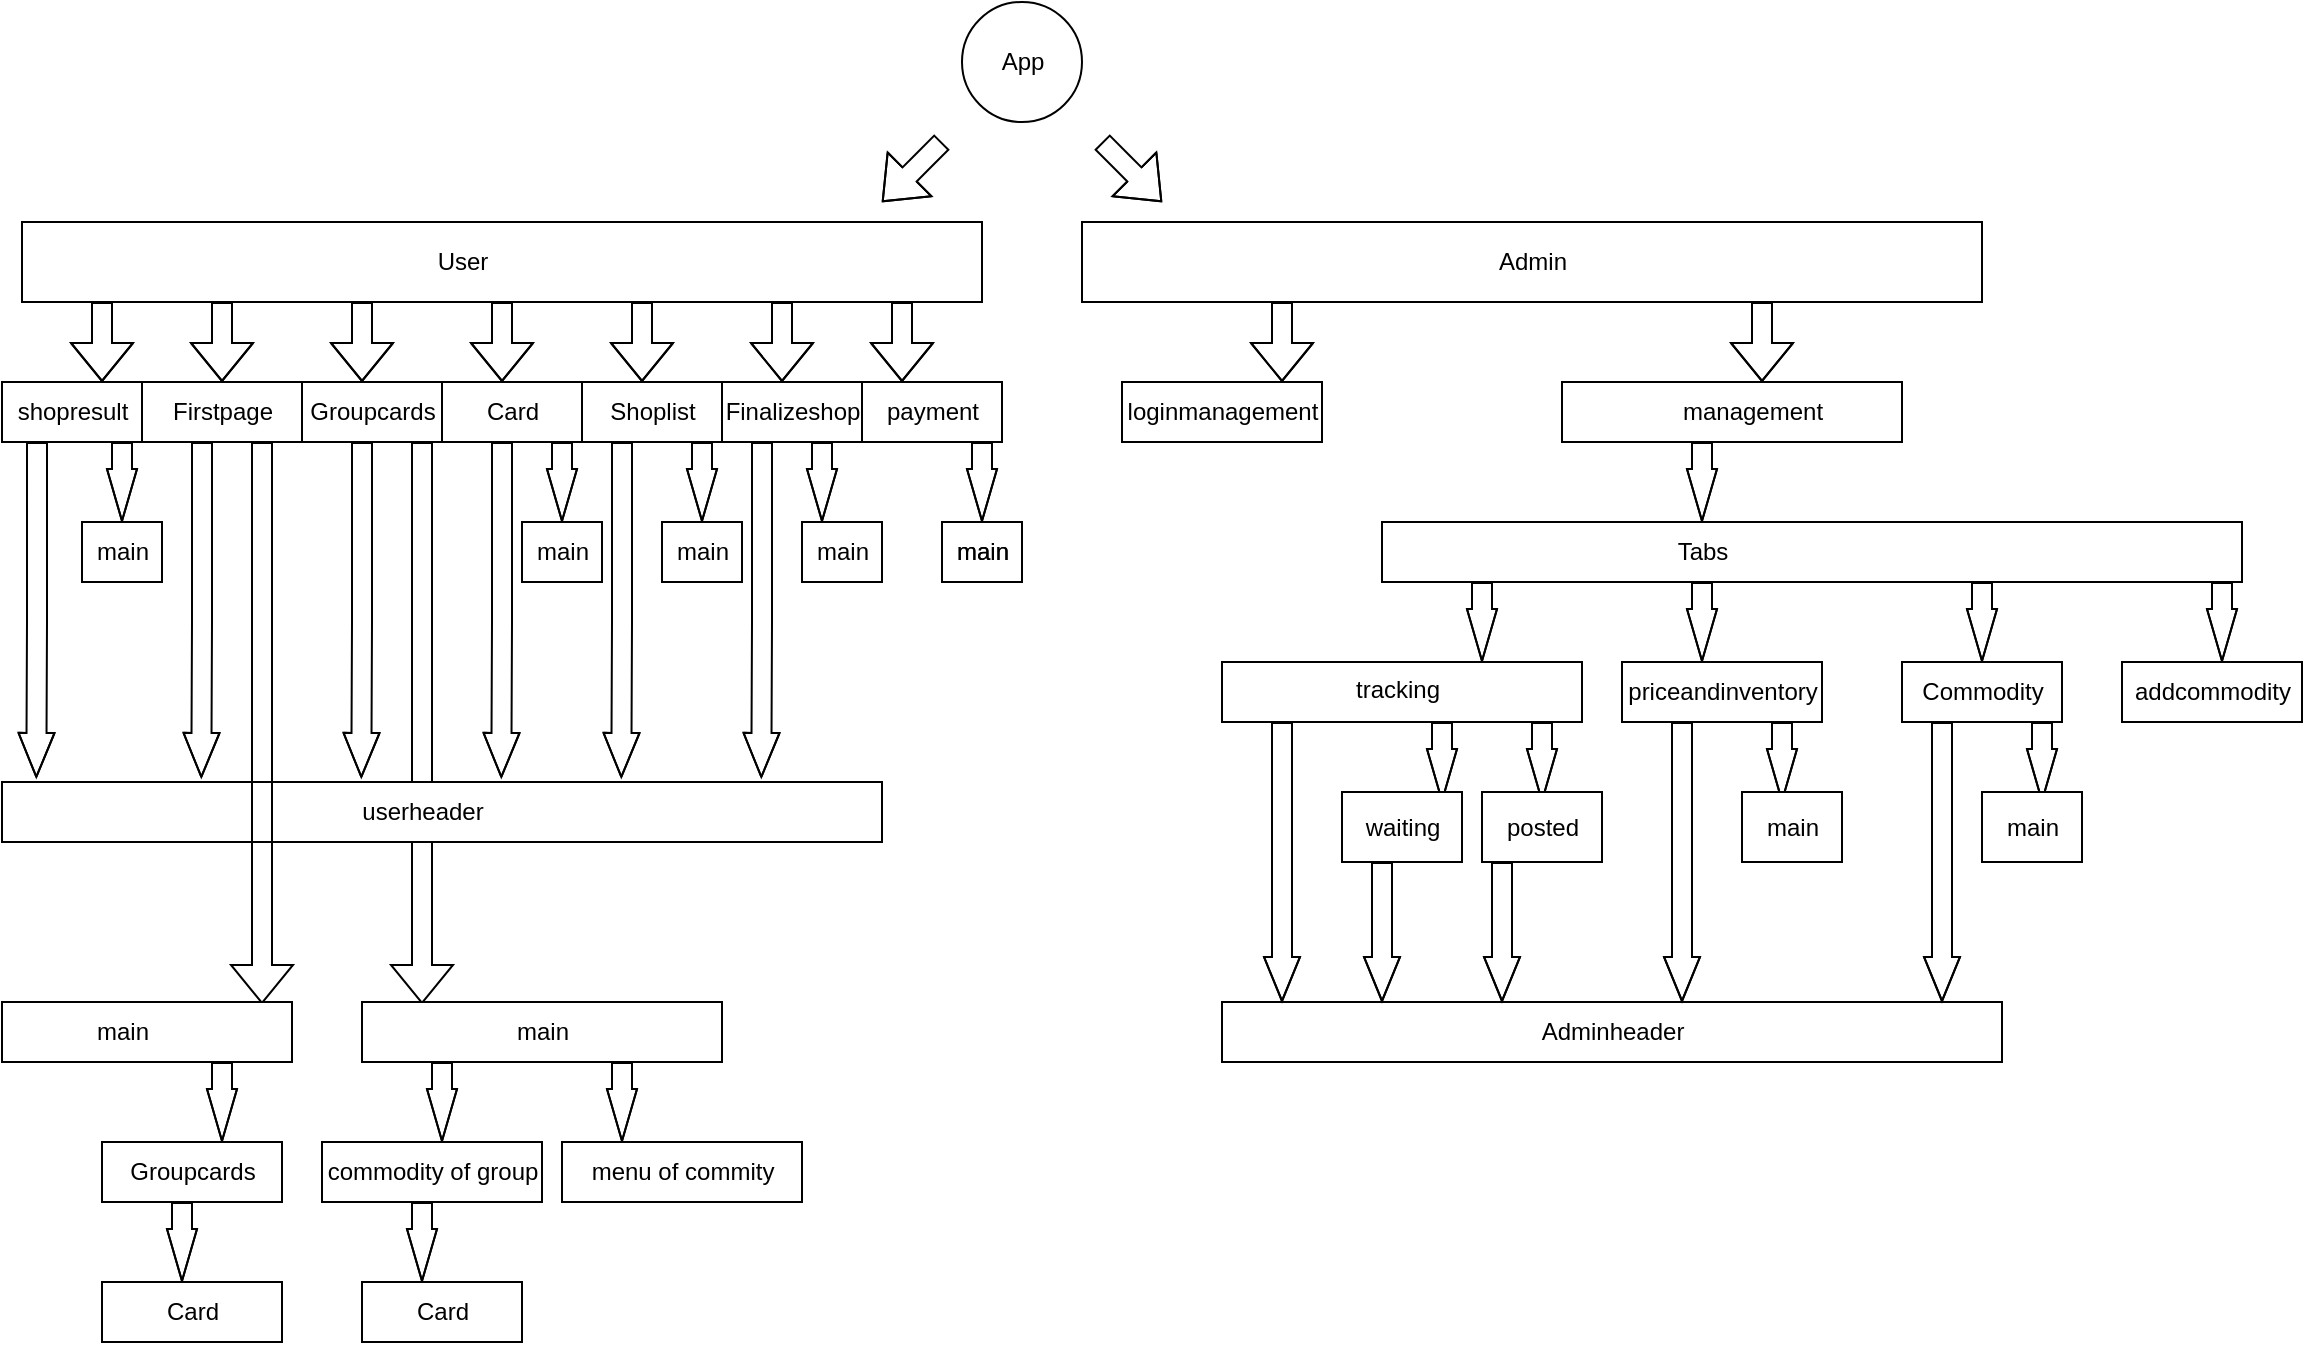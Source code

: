 <mxfile version="18.0.0" type="device"><diagram id="h1JfolS7T3sA-fjaBIGQ" name="Page-1"><mxGraphModel dx="1750" dy="450" grid="1" gridSize="10" guides="1" tooltips="1" connect="1" arrows="1" fold="1" page="1" pageScale="1" pageWidth="850" pageHeight="1100" math="0" shadow="0"><root><mxCell id="0"/><mxCell id="1" parent="0"/><mxCell id="zdx_SzjSr4sgB--MnrlR-8" value="" style="ellipse;whiteSpace=wrap;html=1;fontColor=default;strokeColor=#000000;" vertex="1" parent="1"><mxGeometry x="420" y="20" width="60" height="60" as="geometry"/></mxCell><mxCell id="zdx_SzjSr4sgB--MnrlR-6" value="App" style="text;html=1;resizable=0;autosize=1;align=center;verticalAlign=middle;points=[];fillColor=none;strokeColor=none;rounded=0;fontColor=default;" vertex="1" parent="1"><mxGeometry x="430" y="40" width="40" height="20" as="geometry"/></mxCell><mxCell id="zdx_SzjSr4sgB--MnrlR-11" value="" style="endArrow=classic;html=1;rounded=0;fontColor=default;shape=flexArrow;" edge="1" parent="1"><mxGeometry width="50" height="50" relative="1" as="geometry"><mxPoint x="410" y="90" as="sourcePoint"/><mxPoint x="380" y="120" as="targetPoint"/><Array as="points"><mxPoint x="400" y="100"/></Array></mxGeometry></mxCell><mxCell id="zdx_SzjSr4sgB--MnrlR-13" value="" style="endArrow=classic;html=1;rounded=0;fontColor=default;shape=flexArrow;" edge="1" parent="1"><mxGeometry width="50" height="50" relative="1" as="geometry"><mxPoint x="490" y="90" as="sourcePoint"/><mxPoint x="520" y="120" as="targetPoint"/><Array as="points"><mxPoint x="500" y="100"/></Array></mxGeometry></mxCell><mxCell id="zdx_SzjSr4sgB--MnrlR-14" value="" style="rounded=0;whiteSpace=wrap;html=1;fontColor=default;strokeColor=#000000;" vertex="1" parent="1"><mxGeometry x="-50" y="130" width="480" height="40" as="geometry"/></mxCell><mxCell id="zdx_SzjSr4sgB--MnrlR-15" value="" style="rounded=0;whiteSpace=wrap;html=1;fontColor=default;strokeColor=#000000;" vertex="1" parent="1"><mxGeometry x="480" y="130" width="450" height="40" as="geometry"/></mxCell><mxCell id="zdx_SzjSr4sgB--MnrlR-16" value="User" style="text;html=1;resizable=0;autosize=1;align=center;verticalAlign=middle;points=[];fillColor=none;strokeColor=none;rounded=0;fontColor=default;" vertex="1" parent="1"><mxGeometry x="150" y="140" width="40" height="20" as="geometry"/></mxCell><mxCell id="zdx_SzjSr4sgB--MnrlR-17" value="Admin" style="text;html=1;resizable=0;autosize=1;align=center;verticalAlign=middle;points=[];fillColor=none;strokeColor=none;rounded=0;fontColor=default;" vertex="1" parent="1"><mxGeometry x="680" y="140" width="50" height="20" as="geometry"/></mxCell><mxCell id="zdx_SzjSr4sgB--MnrlR-23" style="edgeStyle=orthogonalEdgeStyle;shape=flexArrow;rounded=0;orthogonalLoop=1;jettySize=auto;html=1;fontColor=default;" edge="1" parent="1"><mxGeometry relative="1" as="geometry"><mxPoint x="50" y="210" as="targetPoint"/><mxPoint x="50" y="170" as="sourcePoint"/><Array as="points"><mxPoint x="50" y="190"/><mxPoint x="50" y="190"/></Array></mxGeometry></mxCell><mxCell id="zdx_SzjSr4sgB--MnrlR-27" value="" style="rounded=0;whiteSpace=wrap;html=1;fontColor=default;strokeColor=#000000;" vertex="1" parent="1"><mxGeometry x="10" y="210" width="80" height="30" as="geometry"/></mxCell><mxCell id="zdx_SzjSr4sgB--MnrlR-28" value="Firstpage" style="text;html=1;resizable=0;autosize=1;align=center;verticalAlign=middle;points=[];fillColor=none;strokeColor=none;rounded=0;fontColor=default;" vertex="1" parent="1"><mxGeometry x="15" y="215" width="70" height="20" as="geometry"/></mxCell><mxCell id="zdx_SzjSr4sgB--MnrlR-29" style="edgeStyle=orthogonalEdgeStyle;shape=flexArrow;rounded=0;orthogonalLoop=1;jettySize=auto;html=1;fontColor=default;" edge="1" parent="1"><mxGeometry relative="1" as="geometry"><mxPoint x="120" y="210" as="targetPoint"/><mxPoint x="120" y="170" as="sourcePoint"/><Array as="points"><mxPoint x="120" y="190"/><mxPoint x="120" y="190"/></Array></mxGeometry></mxCell><mxCell id="zdx_SzjSr4sgB--MnrlR-30" value="" style="rounded=0;whiteSpace=wrap;html=1;fontColor=default;strokeColor=#000000;" vertex="1" parent="1"><mxGeometry x="90" y="210" width="70" height="30" as="geometry"/></mxCell><mxCell id="zdx_SzjSr4sgB--MnrlR-31" value="Groupcards" style="text;html=1;resizable=0;autosize=1;align=center;verticalAlign=middle;points=[];fillColor=none;strokeColor=none;rounded=0;fontColor=default;" vertex="1" parent="1"><mxGeometry x="85" y="215" width="80" height="20" as="geometry"/></mxCell><mxCell id="zdx_SzjSr4sgB--MnrlR-32" style="edgeStyle=orthogonalEdgeStyle;shape=flexArrow;rounded=0;orthogonalLoop=1;jettySize=auto;html=1;fontColor=default;" edge="1" parent="1"><mxGeometry relative="1" as="geometry"><mxPoint x="190" y="210" as="targetPoint"/><mxPoint x="190" y="170" as="sourcePoint"/><Array as="points"><mxPoint x="190" y="190"/><mxPoint x="190" y="190"/></Array></mxGeometry></mxCell><mxCell id="zdx_SzjSr4sgB--MnrlR-33" value="" style="rounded=0;whiteSpace=wrap;html=1;fontColor=default;strokeColor=#000000;" vertex="1" parent="1"><mxGeometry x="160" y="210" width="70" height="30" as="geometry"/></mxCell><mxCell id="zdx_SzjSr4sgB--MnrlR-34" value="Card" style="text;html=1;resizable=0;autosize=1;align=center;verticalAlign=middle;points=[];fillColor=none;strokeColor=none;rounded=0;fontColor=default;" vertex="1" parent="1"><mxGeometry x="175" y="215" width="40" height="20" as="geometry"/></mxCell><mxCell id="zdx_SzjSr4sgB--MnrlR-35" style="edgeStyle=orthogonalEdgeStyle;shape=flexArrow;rounded=0;orthogonalLoop=1;jettySize=auto;html=1;fontColor=default;" edge="1" parent="1"><mxGeometry relative="1" as="geometry"><mxPoint x="260" y="210" as="targetPoint"/><mxPoint x="260" y="170" as="sourcePoint"/><Array as="points"><mxPoint x="260" y="190"/><mxPoint x="260" y="190"/></Array></mxGeometry></mxCell><mxCell id="zdx_SzjSr4sgB--MnrlR-36" value="" style="rounded=0;whiteSpace=wrap;html=1;fontColor=default;strokeColor=#000000;" vertex="1" parent="1"><mxGeometry x="230" y="210" width="70" height="30" as="geometry"/></mxCell><mxCell id="zdx_SzjSr4sgB--MnrlR-37" value="Shoplist" style="text;html=1;resizable=0;autosize=1;align=center;verticalAlign=middle;points=[];fillColor=none;strokeColor=none;rounded=0;fontColor=default;" vertex="1" parent="1"><mxGeometry x="235" y="215" width="60" height="20" as="geometry"/></mxCell><mxCell id="zdx_SzjSr4sgB--MnrlR-38" style="edgeStyle=orthogonalEdgeStyle;shape=flexArrow;rounded=0;orthogonalLoop=1;jettySize=auto;html=1;fontColor=default;" edge="1" parent="1"><mxGeometry relative="1" as="geometry"><mxPoint x="330" y="210" as="targetPoint"/><mxPoint x="330" y="170" as="sourcePoint"/><Array as="points"><mxPoint x="330" y="190"/><mxPoint x="330" y="190"/></Array></mxGeometry></mxCell><mxCell id="zdx_SzjSr4sgB--MnrlR-39" value="" style="rounded=0;whiteSpace=wrap;html=1;fontColor=default;strokeColor=#000000;" vertex="1" parent="1"><mxGeometry x="300" y="210" width="70" height="30" as="geometry"/></mxCell><mxCell id="zdx_SzjSr4sgB--MnrlR-40" value="Finalizeshop" style="text;html=1;resizable=0;autosize=1;align=center;verticalAlign=middle;points=[];fillColor=none;strokeColor=none;rounded=0;fontColor=default;" vertex="1" parent="1"><mxGeometry x="295" y="215" width="80" height="20" as="geometry"/></mxCell><mxCell id="zdx_SzjSr4sgB--MnrlR-41" style="edgeStyle=orthogonalEdgeStyle;shape=flexArrow;rounded=0;orthogonalLoop=1;jettySize=auto;html=1;fontColor=default;" edge="1" parent="1"><mxGeometry relative="1" as="geometry"><mxPoint x="390" y="210" as="targetPoint"/><mxPoint x="390" y="170" as="sourcePoint"/><Array as="points"><mxPoint x="390" y="190"/><mxPoint x="390" y="190"/></Array></mxGeometry></mxCell><mxCell id="zdx_SzjSr4sgB--MnrlR-42" value="" style="rounded=0;whiteSpace=wrap;html=1;fontColor=default;strokeColor=#000000;" vertex="1" parent="1"><mxGeometry x="370" y="210" width="70" height="30" as="geometry"/></mxCell><mxCell id="zdx_SzjSr4sgB--MnrlR-43" value="payment" style="text;html=1;resizable=0;autosize=1;align=center;verticalAlign=middle;points=[];fillColor=none;strokeColor=none;rounded=0;fontColor=default;" vertex="1" parent="1"><mxGeometry x="375" y="215" width="60" height="20" as="geometry"/></mxCell><mxCell id="zdx_SzjSr4sgB--MnrlR-45" style="edgeStyle=orthogonalEdgeStyle;shape=flexArrow;rounded=0;orthogonalLoop=1;jettySize=auto;html=1;fontColor=default;" edge="1" parent="1" target="zdx_SzjSr4sgB--MnrlR-46"><mxGeometry relative="1" as="geometry"><mxPoint x="-10" y="210" as="targetPoint"/><mxPoint x="-10" y="170" as="sourcePoint"/><Array as="points"><mxPoint x="-10" y="190"/><mxPoint x="-10" y="190"/></Array></mxGeometry></mxCell><mxCell id="zdx_SzjSr4sgB--MnrlR-81" style="edgeStyle=orthogonalEdgeStyle;shape=flexArrow;rounded=0;orthogonalLoop=1;jettySize=auto;html=1;entryX=0.039;entryY=-0.067;entryDx=0;entryDy=0;entryPerimeter=0;fontColor=default;exitX=0.25;exitY=1;exitDx=0;exitDy=0;endWidth=7;endSize=7.01;" edge="1" parent="1" source="zdx_SzjSr4sgB--MnrlR-46" target="zdx_SzjSr4sgB--MnrlR-78"><mxGeometry relative="1" as="geometry"><Array as="points"><mxPoint x="-43" y="330"/><mxPoint x="-43" y="330"/></Array></mxGeometry></mxCell><mxCell id="zdx_SzjSr4sgB--MnrlR-46" value="" style="rounded=0;whiteSpace=wrap;html=1;fontColor=default;strokeColor=#000000;" vertex="1" parent="1"><mxGeometry x="-60" y="210" width="70" height="30" as="geometry"/></mxCell><mxCell id="zdx_SzjSr4sgB--MnrlR-47" value="shopresult" style="text;html=1;resizable=0;autosize=1;align=center;verticalAlign=middle;points=[];fillColor=none;strokeColor=none;rounded=0;fontColor=default;" vertex="1" parent="1"><mxGeometry x="-60" y="215" width="70" height="20" as="geometry"/></mxCell><mxCell id="zdx_SzjSr4sgB--MnrlR-48" style="edgeStyle=orthogonalEdgeStyle;shape=flexArrow;rounded=0;orthogonalLoop=1;jettySize=auto;html=1;fontColor=default;endWidth=4;endSize=8.33;" edge="1" parent="1"><mxGeometry relative="1" as="geometry"><mxPoint x="350" y="280" as="targetPoint"/><mxPoint x="350" y="240" as="sourcePoint"/><Array as="points"><mxPoint x="350" y="250"/><mxPoint x="350" y="250"/></Array></mxGeometry></mxCell><mxCell id="zdx_SzjSr4sgB--MnrlR-49" style="edgeStyle=orthogonalEdgeStyle;shape=flexArrow;rounded=0;orthogonalLoop=1;jettySize=auto;html=1;fontColor=default;endWidth=4;endSize=8.33;" edge="1" parent="1"><mxGeometry relative="1" as="geometry"><mxPoint x="430" y="280" as="targetPoint"/><mxPoint x="430" y="240" as="sourcePoint"/><Array as="points"><mxPoint x="430" y="250"/><mxPoint x="430" y="250"/></Array></mxGeometry></mxCell><mxCell id="zdx_SzjSr4sgB--MnrlR-50" style="edgeStyle=orthogonalEdgeStyle;shape=flexArrow;rounded=0;orthogonalLoop=1;jettySize=auto;html=1;fontColor=default;endWidth=4;endSize=8.33;" edge="1" parent="1"><mxGeometry relative="1" as="geometry"><mxPoint x="290" y="280" as="targetPoint"/><mxPoint x="290" y="240" as="sourcePoint"/><Array as="points"><mxPoint x="290" y="250"/><mxPoint x="290" y="250"/></Array></mxGeometry></mxCell><mxCell id="zdx_SzjSr4sgB--MnrlR-51" style="edgeStyle=orthogonalEdgeStyle;shape=flexArrow;rounded=0;orthogonalLoop=1;jettySize=auto;html=1;fontColor=default;endWidth=4;endSize=8.33;" edge="1" parent="1"><mxGeometry relative="1" as="geometry"><mxPoint x="220" y="280" as="targetPoint"/><mxPoint x="220" y="240" as="sourcePoint"/><Array as="points"><mxPoint x="220" y="250"/><mxPoint x="220" y="250"/></Array></mxGeometry></mxCell><mxCell id="zdx_SzjSr4sgB--MnrlR-56" style="edgeStyle=orthogonalEdgeStyle;shape=flexArrow;rounded=0;orthogonalLoop=1;jettySize=auto;html=1;fontColor=default;endWidth=4;endSize=8.33;" edge="1" parent="1"><mxGeometry relative="1" as="geometry"><mxPoint y="280" as="targetPoint"/><mxPoint y="240" as="sourcePoint"/><Array as="points"><mxPoint y="250"/><mxPoint y="250"/></Array></mxGeometry></mxCell><mxCell id="zdx_SzjSr4sgB--MnrlR-58" value="main" style="text;html=1;resizable=0;autosize=1;align=center;verticalAlign=middle;points=[];fillColor=none;strokeColor=none;rounded=0;fontColor=default;" vertex="1" parent="1"><mxGeometry x="410" y="285" width="40" height="20" as="geometry"/></mxCell><mxCell id="zdx_SzjSr4sgB--MnrlR-61" value="" style="rounded=0;whiteSpace=wrap;html=1;fontColor=default;strokeColor=#000000;" vertex="1" parent="1"><mxGeometry x="410" y="280" width="40" height="30" as="geometry"/></mxCell><mxCell id="zdx_SzjSr4sgB--MnrlR-62" value="main" style="text;html=1;resizable=0;autosize=1;align=center;verticalAlign=middle;points=[];fillColor=none;strokeColor=none;rounded=0;fontColor=default;" vertex="1" parent="1"><mxGeometry x="410" y="285" width="40" height="20" as="geometry"/></mxCell><mxCell id="zdx_SzjSr4sgB--MnrlR-63" value="" style="rounded=0;whiteSpace=wrap;html=1;fontColor=default;strokeColor=#000000;" vertex="1" parent="1"><mxGeometry x="340" y="280" width="40" height="30" as="geometry"/></mxCell><mxCell id="zdx_SzjSr4sgB--MnrlR-64" value="main" style="text;html=1;resizable=0;autosize=1;align=center;verticalAlign=middle;points=[];fillColor=none;strokeColor=none;rounded=0;fontColor=default;" vertex="1" parent="1"><mxGeometry x="410" y="285" width="40" height="20" as="geometry"/></mxCell><mxCell id="zdx_SzjSr4sgB--MnrlR-65" value="main" style="text;html=1;resizable=0;autosize=1;align=center;verticalAlign=middle;points=[];fillColor=none;strokeColor=none;rounded=0;fontColor=default;" vertex="1" parent="1"><mxGeometry x="340" y="285" width="40" height="20" as="geometry"/></mxCell><mxCell id="zdx_SzjSr4sgB--MnrlR-66" value="" style="rounded=0;whiteSpace=wrap;html=1;fontColor=default;strokeColor=#000000;" vertex="1" parent="1"><mxGeometry x="270" y="280" width="40" height="30" as="geometry"/></mxCell><mxCell id="zdx_SzjSr4sgB--MnrlR-67" value="main" style="text;html=1;resizable=0;autosize=1;align=center;verticalAlign=middle;points=[];fillColor=none;strokeColor=none;rounded=0;fontColor=default;" vertex="1" parent="1"><mxGeometry x="270" y="285" width="40" height="20" as="geometry"/></mxCell><mxCell id="zdx_SzjSr4sgB--MnrlR-70" value="" style="rounded=0;whiteSpace=wrap;html=1;fontColor=default;strokeColor=#000000;" vertex="1" parent="1"><mxGeometry x="200" y="280" width="40" height="30" as="geometry"/></mxCell><mxCell id="zdx_SzjSr4sgB--MnrlR-73" value="" style="rounded=0;whiteSpace=wrap;html=1;fontColor=default;strokeColor=#000000;" vertex="1" parent="1"><mxGeometry x="-20" y="280" width="40" height="30" as="geometry"/></mxCell><mxCell id="zdx_SzjSr4sgB--MnrlR-74" value="main" style="text;html=1;resizable=0;autosize=1;align=center;verticalAlign=middle;points=[];fillColor=none;strokeColor=none;rounded=0;fontColor=default;" vertex="1" parent="1"><mxGeometry x="200" y="285" width="40" height="20" as="geometry"/></mxCell><mxCell id="zdx_SzjSr4sgB--MnrlR-146" style="edgeStyle=orthogonalEdgeStyle;shape=flexArrow;rounded=0;orthogonalLoop=1;jettySize=auto;html=1;fontColor=default;" edge="1" parent="1"><mxGeometry relative="1" as="geometry"><mxPoint x="150" y="521" as="targetPoint"/><mxPoint x="150" y="240" as="sourcePoint"/></mxGeometry></mxCell><mxCell id="zdx_SzjSr4sgB--MnrlR-77" value="main" style="text;html=1;resizable=0;autosize=1;align=center;verticalAlign=middle;points=[];fillColor=none;strokeColor=none;rounded=0;fontColor=default;" vertex="1" parent="1"><mxGeometry x="-20" y="285" width="40" height="20" as="geometry"/></mxCell><mxCell id="zdx_SzjSr4sgB--MnrlR-78" value="" style="rounded=0;whiteSpace=wrap;html=1;fontColor=default;strokeColor=#000000;" vertex="1" parent="1"><mxGeometry x="-60" y="410" width="440" height="30" as="geometry"/></mxCell><mxCell id="zdx_SzjSr4sgB--MnrlR-79" value="userheader" style="text;html=1;resizable=0;autosize=1;align=center;verticalAlign=middle;points=[];fillColor=none;strokeColor=none;rounded=0;fontColor=default;" vertex="1" parent="1"><mxGeometry x="110" y="415" width="80" height="20" as="geometry"/></mxCell><mxCell id="zdx_SzjSr4sgB--MnrlR-82" style="edgeStyle=orthogonalEdgeStyle;shape=flexArrow;rounded=0;orthogonalLoop=1;jettySize=auto;html=1;entryX=0.039;entryY=-0.067;entryDx=0;entryDy=0;entryPerimeter=0;fontColor=default;exitX=0.25;exitY=1;exitDx=0;exitDy=0;endWidth=7;endSize=7.01;" edge="1" parent="1"><mxGeometry relative="1" as="geometry"><mxPoint x="40" y="240" as="sourcePoint"/><mxPoint x="39.66" y="407.99" as="targetPoint"/><Array as="points"><mxPoint x="39.5" y="330"/><mxPoint x="39.5" y="330"/></Array></mxGeometry></mxCell><mxCell id="zdx_SzjSr4sgB--MnrlR-83" style="edgeStyle=orthogonalEdgeStyle;shape=flexArrow;rounded=0;orthogonalLoop=1;jettySize=auto;html=1;entryX=0.039;entryY=-0.067;entryDx=0;entryDy=0;entryPerimeter=0;fontColor=default;exitX=0.25;exitY=1;exitDx=0;exitDy=0;endWidth=7;endSize=7.01;" edge="1" parent="1"><mxGeometry relative="1" as="geometry"><mxPoint x="120" y="240" as="sourcePoint"/><mxPoint x="119.66" y="407.99" as="targetPoint"/><Array as="points"><mxPoint x="119.5" y="330"/><mxPoint x="119.5" y="330"/></Array></mxGeometry></mxCell><mxCell id="zdx_SzjSr4sgB--MnrlR-84" style="edgeStyle=orthogonalEdgeStyle;shape=flexArrow;rounded=0;orthogonalLoop=1;jettySize=auto;html=1;entryX=0.039;entryY=-0.067;entryDx=0;entryDy=0;entryPerimeter=0;fontColor=default;exitX=0.25;exitY=1;exitDx=0;exitDy=0;endWidth=7;endSize=7.01;" edge="1" parent="1"><mxGeometry relative="1" as="geometry"><mxPoint x="190" y="240" as="sourcePoint"/><mxPoint x="189.66" y="407.99" as="targetPoint"/><Array as="points"><mxPoint x="189.5" y="330"/><mxPoint x="189.5" y="330"/></Array></mxGeometry></mxCell><mxCell id="zdx_SzjSr4sgB--MnrlR-85" style="edgeStyle=orthogonalEdgeStyle;shape=flexArrow;rounded=0;orthogonalLoop=1;jettySize=auto;html=1;entryX=0.039;entryY=-0.067;entryDx=0;entryDy=0;entryPerimeter=0;fontColor=default;exitX=0.25;exitY=1;exitDx=0;exitDy=0;endWidth=7;endSize=7.01;" edge="1" parent="1"><mxGeometry relative="1" as="geometry"><mxPoint x="250" y="240" as="sourcePoint"/><mxPoint x="249.66" y="407.99" as="targetPoint"/><Array as="points"><mxPoint x="249.5" y="330"/><mxPoint x="249.5" y="330"/></Array></mxGeometry></mxCell><mxCell id="zdx_SzjSr4sgB--MnrlR-86" style="edgeStyle=orthogonalEdgeStyle;shape=flexArrow;rounded=0;orthogonalLoop=1;jettySize=auto;html=1;entryX=0.039;entryY=-0.067;entryDx=0;entryDy=0;entryPerimeter=0;fontColor=default;exitX=0.25;exitY=1;exitDx=0;exitDy=0;endWidth=7;endSize=7.01;" edge="1" parent="1"><mxGeometry relative="1" as="geometry"><mxPoint x="320" y="240" as="sourcePoint"/><mxPoint x="319.66" y="407.99" as="targetPoint"/><Array as="points"><mxPoint x="319.5" y="330"/><mxPoint x="319.5" y="330"/></Array></mxGeometry></mxCell><mxCell id="zdx_SzjSr4sgB--MnrlR-89" style="edgeStyle=orthogonalEdgeStyle;shape=flexArrow;rounded=0;orthogonalLoop=1;jettySize=auto;html=1;fontColor=default;" edge="1" parent="1"><mxGeometry relative="1" as="geometry"><mxPoint x="580" y="210" as="targetPoint"/><mxPoint x="580" y="170" as="sourcePoint"/><Array as="points"><mxPoint x="580" y="190"/><mxPoint x="580" y="190"/></Array></mxGeometry></mxCell><mxCell id="zdx_SzjSr4sgB--MnrlR-90" style="edgeStyle=orthogonalEdgeStyle;shape=flexArrow;rounded=0;orthogonalLoop=1;jettySize=auto;html=1;fontColor=default;" edge="1" parent="1"><mxGeometry relative="1" as="geometry"><mxPoint x="820" y="210" as="targetPoint"/><mxPoint x="820" y="170" as="sourcePoint"/><Array as="points"><mxPoint x="820" y="190"/><mxPoint x="820" y="190"/></Array></mxGeometry></mxCell><mxCell id="zdx_SzjSr4sgB--MnrlR-91" value="" style="rounded=0;whiteSpace=wrap;html=1;fontColor=default;strokeColor=#000000;" vertex="1" parent="1"><mxGeometry x="500" y="210" width="100" height="30" as="geometry"/></mxCell><mxCell id="zdx_SzjSr4sgB--MnrlR-92" value="loginmanagement" style="text;html=1;resizable=0;autosize=1;align=center;verticalAlign=middle;points=[];fillColor=none;strokeColor=none;rounded=0;fontColor=default;" vertex="1" parent="1"><mxGeometry x="495" y="215" width="110" height="20" as="geometry"/></mxCell><mxCell id="zdx_SzjSr4sgB--MnrlR-93" value="" style="rounded=0;whiteSpace=wrap;html=1;fontColor=default;strokeColor=#000000;" vertex="1" parent="1"><mxGeometry x="720" y="210" width="170" height="30" as="geometry"/></mxCell><mxCell id="zdx_SzjSr4sgB--MnrlR-94" value="management" style="text;html=1;resizable=0;autosize=1;align=center;verticalAlign=middle;points=[];fillColor=none;strokeColor=none;rounded=0;fontColor=default;" vertex="1" parent="1"><mxGeometry x="770" y="215" width="90" height="20" as="geometry"/></mxCell><mxCell id="zdx_SzjSr4sgB--MnrlR-105" style="edgeStyle=orthogonalEdgeStyle;shape=flexArrow;rounded=0;orthogonalLoop=1;jettySize=auto;html=1;fontColor=default;endWidth=4;endSize=8.33;" edge="1" parent="1"><mxGeometry relative="1" as="geometry"><mxPoint x="790" y="280" as="targetPoint"/><mxPoint x="790" y="240" as="sourcePoint"/><Array as="points"><mxPoint x="790" y="250"/><mxPoint x="790" y="250"/></Array></mxGeometry></mxCell><mxCell id="zdx_SzjSr4sgB--MnrlR-106" value="" style="rounded=0;whiteSpace=wrap;html=1;fontColor=default;strokeColor=#000000;" vertex="1" parent="1"><mxGeometry x="630" y="280" width="430" height="30" as="geometry"/></mxCell><mxCell id="zdx_SzjSr4sgB--MnrlR-107" value="Tabs" style="text;html=1;resizable=0;autosize=1;align=center;verticalAlign=middle;points=[];fillColor=none;strokeColor=none;rounded=0;fontColor=default;" vertex="1" parent="1"><mxGeometry x="770" y="285" width="40" height="20" as="geometry"/></mxCell><mxCell id="zdx_SzjSr4sgB--MnrlR-108" style="edgeStyle=orthogonalEdgeStyle;shape=flexArrow;rounded=0;orthogonalLoop=1;jettySize=auto;html=1;fontColor=default;endWidth=4;endSize=8.33;" edge="1" parent="1"><mxGeometry relative="1" as="geometry"><mxPoint x="930" y="350" as="targetPoint"/><mxPoint x="930" y="310" as="sourcePoint"/><Array as="points"><mxPoint x="930" y="320"/><mxPoint x="930" y="320"/></Array></mxGeometry></mxCell><mxCell id="zdx_SzjSr4sgB--MnrlR-110" value="" style="rounded=0;whiteSpace=wrap;html=1;fontColor=default;strokeColor=#000000;" vertex="1" parent="1"><mxGeometry x="890" y="350" width="80" height="30" as="geometry"/></mxCell><mxCell id="zdx_SzjSr4sgB--MnrlR-111" value="Commodity" style="text;html=1;resizable=0;autosize=1;align=center;verticalAlign=middle;points=[];fillColor=none;strokeColor=none;rounded=0;fontColor=default;" vertex="1" parent="1"><mxGeometry x="890" y="355" width="80" height="20" as="geometry"/></mxCell><mxCell id="zdx_SzjSr4sgB--MnrlR-112" style="edgeStyle=orthogonalEdgeStyle;shape=flexArrow;rounded=0;orthogonalLoop=1;jettySize=auto;html=1;fontColor=default;endWidth=4;endSize=8.33;" edge="1" parent="1"><mxGeometry relative="1" as="geometry"><mxPoint x="790" y="350" as="targetPoint"/><mxPoint x="790" y="310" as="sourcePoint"/><Array as="points"><mxPoint x="790" y="320"/><mxPoint x="790" y="320"/></Array></mxGeometry></mxCell><mxCell id="zdx_SzjSr4sgB--MnrlR-114" style="edgeStyle=orthogonalEdgeStyle;shape=flexArrow;rounded=0;orthogonalLoop=1;jettySize=auto;html=1;fontColor=default;endWidth=4;endSize=8.33;" edge="1" parent="1"><mxGeometry relative="1" as="geometry"><mxPoint x="680" y="350" as="targetPoint"/><mxPoint x="680" y="310" as="sourcePoint"/><Array as="points"><mxPoint x="680" y="320"/><mxPoint x="680" y="320"/></Array></mxGeometry></mxCell><mxCell id="zdx_SzjSr4sgB--MnrlR-115" value="" style="rounded=0;whiteSpace=wrap;html=1;fontColor=default;strokeColor=#000000;" vertex="1" parent="1"><mxGeometry x="750" y="350" width="100" height="30" as="geometry"/></mxCell><mxCell id="zdx_SzjSr4sgB--MnrlR-116" value="priceandinventory" style="text;html=1;resizable=0;autosize=1;align=center;verticalAlign=middle;points=[];fillColor=none;strokeColor=none;rounded=0;fontColor=default;" vertex="1" parent="1"><mxGeometry x="745" y="355" width="110" height="20" as="geometry"/></mxCell><mxCell id="zdx_SzjSr4sgB--MnrlR-117" value="" style="rounded=0;whiteSpace=wrap;html=1;fontColor=default;strokeColor=#000000;" vertex="1" parent="1"><mxGeometry x="550" y="350" width="180" height="30" as="geometry"/></mxCell><mxCell id="zdx_SzjSr4sgB--MnrlR-119" value="tracking" style="text;whiteSpace=wrap;html=1;fontColor=default;" vertex="1" parent="1"><mxGeometry x="615" y="350" width="70" height="20" as="geometry"/></mxCell><mxCell id="zdx_SzjSr4sgB--MnrlR-121" style="edgeStyle=orthogonalEdgeStyle;shape=flexArrow;rounded=0;orthogonalLoop=1;jettySize=auto;html=1;fontColor=default;endWidth=4;endSize=8.33;" edge="1" parent="1"><mxGeometry relative="1" as="geometry"><mxPoint x="710" y="420" as="targetPoint"/><mxPoint x="710" y="380" as="sourcePoint"/><Array as="points"><mxPoint x="710" y="390"/><mxPoint x="710" y="390"/></Array></mxGeometry></mxCell><mxCell id="zdx_SzjSr4sgB--MnrlR-123" style="edgeStyle=orthogonalEdgeStyle;shape=flexArrow;rounded=0;orthogonalLoop=1;jettySize=auto;html=1;fontColor=default;endWidth=4;endSize=8.33;" edge="1" parent="1"><mxGeometry relative="1" as="geometry"><mxPoint x="660" y="420" as="targetPoint"/><mxPoint x="660" y="380" as="sourcePoint"/><Array as="points"><mxPoint x="660" y="390"/><mxPoint x="660" y="390"/></Array></mxGeometry></mxCell><mxCell id="zdx_SzjSr4sgB--MnrlR-124" value="" style="rounded=0;whiteSpace=wrap;html=1;fontColor=default;strokeColor=#000000;" vertex="1" parent="1"><mxGeometry x="680" y="415" width="60" height="35" as="geometry"/></mxCell><mxCell id="zdx_SzjSr4sgB--MnrlR-125" value="posted" style="text;html=1;resizable=0;autosize=1;align=center;verticalAlign=middle;points=[];fillColor=none;strokeColor=none;rounded=0;fontColor=default;" vertex="1" parent="1"><mxGeometry x="685" y="422.5" width="50" height="20" as="geometry"/></mxCell><mxCell id="zdx_SzjSr4sgB--MnrlR-126" value="" style="rounded=0;whiteSpace=wrap;html=1;fontColor=default;strokeColor=#000000;" vertex="1" parent="1"><mxGeometry x="610" y="415" width="60" height="35" as="geometry"/></mxCell><mxCell id="zdx_SzjSr4sgB--MnrlR-128" value="waiting" style="text;html=1;resizable=0;autosize=1;align=center;verticalAlign=middle;points=[];fillColor=none;strokeColor=none;rounded=0;fontColor=default;" vertex="1" parent="1"><mxGeometry x="615" y="422.5" width="50" height="20" as="geometry"/></mxCell><mxCell id="zdx_SzjSr4sgB--MnrlR-129" style="edgeStyle=orthogonalEdgeStyle;shape=flexArrow;rounded=0;orthogonalLoop=1;jettySize=auto;html=1;fontColor=default;endWidth=4;endSize=8.33;" edge="1" parent="1"><mxGeometry relative="1" as="geometry"><mxPoint x="830" y="420" as="targetPoint"/><mxPoint x="830" y="380" as="sourcePoint"/><Array as="points"><mxPoint x="830" y="390"/><mxPoint x="830" y="390"/></Array></mxGeometry></mxCell><mxCell id="zdx_SzjSr4sgB--MnrlR-130" style="edgeStyle=orthogonalEdgeStyle;shape=flexArrow;rounded=0;orthogonalLoop=1;jettySize=auto;html=1;fontColor=default;endWidth=4;endSize=8.33;" edge="1" parent="1"><mxGeometry relative="1" as="geometry"><mxPoint x="960" y="420" as="targetPoint"/><mxPoint x="960" y="380" as="sourcePoint"/><Array as="points"><mxPoint x="960" y="390"/><mxPoint x="960" y="390"/></Array></mxGeometry></mxCell><mxCell id="zdx_SzjSr4sgB--MnrlR-131" value="" style="rounded=0;whiteSpace=wrap;html=1;fontColor=default;strokeColor=#000000;" vertex="1" parent="1"><mxGeometry x="810" y="415" width="50" height="35" as="geometry"/></mxCell><mxCell id="zdx_SzjSr4sgB--MnrlR-132" value="" style="rounded=0;whiteSpace=wrap;html=1;fontColor=default;strokeColor=#000000;" vertex="1" parent="1"><mxGeometry x="930" y="415" width="50" height="35" as="geometry"/></mxCell><mxCell id="zdx_SzjSr4sgB--MnrlR-133" value="main" style="text;html=1;resizable=0;autosize=1;align=center;verticalAlign=middle;points=[];fillColor=none;strokeColor=none;rounded=0;fontColor=default;" vertex="1" parent="1"><mxGeometry x="815" y="422.5" width="40" height="20" as="geometry"/></mxCell><mxCell id="zdx_SzjSr4sgB--MnrlR-134" value="main" style="text;html=1;resizable=0;autosize=1;align=center;verticalAlign=middle;points=[];fillColor=none;strokeColor=none;rounded=0;fontColor=default;" vertex="1" parent="1"><mxGeometry x="935" y="422.5" width="40" height="20" as="geometry"/></mxCell><mxCell id="zdx_SzjSr4sgB--MnrlR-136" style="edgeStyle=orthogonalEdgeStyle;shape=flexArrow;rounded=0;orthogonalLoop=1;jettySize=auto;html=1;fontColor=default;endWidth=4;endSize=8.33;" edge="1" parent="1"><mxGeometry relative="1" as="geometry"><mxPoint x="1050" y="350" as="targetPoint"/><mxPoint x="1050" y="310" as="sourcePoint"/><Array as="points"><mxPoint x="1050" y="320"/><mxPoint x="1050" y="320"/></Array></mxGeometry></mxCell><mxCell id="zdx_SzjSr4sgB--MnrlR-137" value="" style="rounded=0;whiteSpace=wrap;html=1;fontColor=default;strokeColor=#000000;" vertex="1" parent="1"><mxGeometry x="1000" y="350" width="90" height="30" as="geometry"/></mxCell><mxCell id="zdx_SzjSr4sgB--MnrlR-138" value="addcommodity" style="text;html=1;resizable=0;autosize=1;align=center;verticalAlign=middle;points=[];fillColor=none;strokeColor=none;rounded=0;fontColor=default;" vertex="1" parent="1"><mxGeometry x="1000" y="355" width="90" height="20" as="geometry"/></mxCell><mxCell id="zdx_SzjSr4sgB--MnrlR-139" value="" style="rounded=0;whiteSpace=wrap;html=1;fontColor=default;strokeColor=#000000;" vertex="1" parent="1"><mxGeometry x="550" y="520" width="390" height="30" as="geometry"/></mxCell><mxCell id="zdx_SzjSr4sgB--MnrlR-140" value="Adminheader" style="text;html=1;resizable=0;autosize=1;align=center;verticalAlign=middle;points=[];fillColor=none;strokeColor=none;rounded=0;fontColor=default;" vertex="1" parent="1"><mxGeometry x="700" y="525" width="90" height="20" as="geometry"/></mxCell><mxCell id="zdx_SzjSr4sgB--MnrlR-141" style="edgeStyle=orthogonalEdgeStyle;shape=flexArrow;rounded=0;orthogonalLoop=1;jettySize=auto;html=1;fontColor=default;exitX=0.25;exitY=1;exitDx=0;exitDy=0;endWidth=7;endSize=7.01;" edge="1" parent="1"><mxGeometry relative="1" as="geometry"><mxPoint x="580" y="380" as="sourcePoint"/><mxPoint x="580" y="520" as="targetPoint"/><Array as="points"><mxPoint x="579.5" y="470"/><mxPoint x="579.5" y="470"/></Array></mxGeometry></mxCell><mxCell id="zdx_SzjSr4sgB--MnrlR-142" style="edgeStyle=orthogonalEdgeStyle;shape=flexArrow;rounded=0;orthogonalLoop=1;jettySize=auto;html=1;fontColor=default;exitX=0.25;exitY=1;exitDx=0;exitDy=0;endWidth=7;endSize=7.01;" edge="1" parent="1"><mxGeometry relative="1" as="geometry"><mxPoint x="780" y="380" as="sourcePoint"/><mxPoint x="780" y="520" as="targetPoint"/><Array as="points"><mxPoint x="779.5" y="470"/><mxPoint x="779.5" y="470"/></Array></mxGeometry></mxCell><mxCell id="zdx_SzjSr4sgB--MnrlR-143" style="edgeStyle=orthogonalEdgeStyle;shape=flexArrow;rounded=0;orthogonalLoop=1;jettySize=auto;html=1;fontColor=default;exitX=0.25;exitY=1;exitDx=0;exitDy=0;endWidth=7;endSize=7.01;" edge="1" parent="1"><mxGeometry relative="1" as="geometry"><mxPoint x="910" y="380" as="sourcePoint"/><mxPoint x="910" y="520" as="targetPoint"/><Array as="points"><mxPoint x="909.5" y="470"/><mxPoint x="909.5" y="470"/></Array></mxGeometry></mxCell><mxCell id="zdx_SzjSr4sgB--MnrlR-144" style="edgeStyle=orthogonalEdgeStyle;shape=flexArrow;rounded=0;orthogonalLoop=1;jettySize=auto;html=1;fontColor=default;exitX=0.25;exitY=1;exitDx=0;exitDy=0;endWidth=7;endSize=7.01;" edge="1" parent="1"><mxGeometry relative="1" as="geometry"><mxPoint x="630" y="450" as="sourcePoint"/><mxPoint x="630" y="520" as="targetPoint"/><Array as="points"><mxPoint x="629.5" y="540"/><mxPoint x="629.5" y="540"/></Array></mxGeometry></mxCell><mxCell id="zdx_SzjSr4sgB--MnrlR-145" style="edgeStyle=orthogonalEdgeStyle;shape=flexArrow;rounded=0;orthogonalLoop=1;jettySize=auto;html=1;fontColor=default;exitX=0.25;exitY=1;exitDx=0;exitDy=0;endWidth=7;endSize=7.01;" edge="1" parent="1"><mxGeometry relative="1" as="geometry"><mxPoint x="690" y="450" as="sourcePoint"/><mxPoint x="690" y="520" as="targetPoint"/><Array as="points"><mxPoint x="689.5" y="540"/><mxPoint x="689.5" y="540"/></Array></mxGeometry></mxCell><mxCell id="zdx_SzjSr4sgB--MnrlR-148" value="" style="rounded=0;whiteSpace=wrap;html=1;fontColor=default;strokeColor=#000000;" vertex="1" parent="1"><mxGeometry x="120" y="520" width="180" height="30" as="geometry"/></mxCell><mxCell id="zdx_SzjSr4sgB--MnrlR-149" style="edgeStyle=orthogonalEdgeStyle;shape=flexArrow;rounded=0;orthogonalLoop=1;jettySize=auto;html=1;fontColor=default;" edge="1" parent="1"><mxGeometry relative="1" as="geometry"><mxPoint x="70" y="521" as="targetPoint"/><mxPoint x="70" y="240" as="sourcePoint"/></mxGeometry></mxCell><mxCell id="zdx_SzjSr4sgB--MnrlR-150" value="" style="rounded=0;whiteSpace=wrap;html=1;fontColor=default;strokeColor=#000000;" vertex="1" parent="1"><mxGeometry x="-60" y="520" width="145" height="30" as="geometry"/></mxCell><mxCell id="zdx_SzjSr4sgB--MnrlR-151" value="main" style="text;html=1;resizable=0;autosize=1;align=center;verticalAlign=middle;points=[];fillColor=none;strokeColor=none;rounded=0;fontColor=default;" vertex="1" parent="1"><mxGeometry x="190" y="525" width="40" height="20" as="geometry"/></mxCell><mxCell id="zdx_SzjSr4sgB--MnrlR-152" value="main" style="text;html=1;resizable=0;autosize=1;align=center;verticalAlign=middle;points=[];fillColor=none;strokeColor=none;rounded=0;fontColor=default;" vertex="1" parent="1"><mxGeometry x="-20" y="525" width="40" height="20" as="geometry"/></mxCell><mxCell id="zdx_SzjSr4sgB--MnrlR-153" style="edgeStyle=orthogonalEdgeStyle;shape=flexArrow;rounded=0;orthogonalLoop=1;jettySize=auto;html=1;fontColor=default;endWidth=4;endSize=8.33;" edge="1" parent="1"><mxGeometry relative="1" as="geometry"><mxPoint x="50" y="590" as="targetPoint"/><mxPoint x="50" y="550" as="sourcePoint"/><Array as="points"><mxPoint x="50" y="560"/><mxPoint x="50" y="560"/></Array></mxGeometry></mxCell><mxCell id="zdx_SzjSr4sgB--MnrlR-154" value="" style="rounded=0;whiteSpace=wrap;html=1;fontColor=default;strokeColor=#000000;" vertex="1" parent="1"><mxGeometry x="-10" y="590" width="90" height="30" as="geometry"/></mxCell><mxCell id="zdx_SzjSr4sgB--MnrlR-155" value="Groupcards" style="text;html=1;resizable=0;autosize=1;align=center;verticalAlign=middle;points=[];fillColor=none;strokeColor=none;rounded=0;fontColor=default;" vertex="1" parent="1"><mxGeometry x="-5" y="595" width="80" height="20" as="geometry"/></mxCell><mxCell id="zdx_SzjSr4sgB--MnrlR-157" style="edgeStyle=orthogonalEdgeStyle;shape=flexArrow;rounded=0;orthogonalLoop=1;jettySize=auto;html=1;fontColor=default;endWidth=4;endSize=8.33;" edge="1" parent="1"><mxGeometry relative="1" as="geometry"><mxPoint x="30" y="660" as="targetPoint"/><mxPoint x="30" y="620" as="sourcePoint"/><Array as="points"><mxPoint x="30" y="630"/><mxPoint x="30" y="630"/></Array></mxGeometry></mxCell><mxCell id="zdx_SzjSr4sgB--MnrlR-158" value="" style="rounded=0;whiteSpace=wrap;html=1;fontColor=default;strokeColor=#000000;" vertex="1" parent="1"><mxGeometry x="-10" y="660" width="90" height="30" as="geometry"/></mxCell><mxCell id="zdx_SzjSr4sgB--MnrlR-159" value="Card" style="text;html=1;resizable=0;autosize=1;align=center;verticalAlign=middle;points=[];fillColor=none;strokeColor=none;rounded=0;fontColor=default;" vertex="1" parent="1"><mxGeometry x="15" y="665" width="40" height="20" as="geometry"/></mxCell><mxCell id="zdx_SzjSr4sgB--MnrlR-163" style="edgeStyle=orthogonalEdgeStyle;shape=flexArrow;rounded=0;orthogonalLoop=1;jettySize=auto;html=1;fontColor=default;endWidth=4;endSize=8.33;" edge="1" parent="1"><mxGeometry relative="1" as="geometry"><mxPoint x="160" y="590" as="targetPoint"/><mxPoint x="160" y="550" as="sourcePoint"/><Array as="points"><mxPoint x="160" y="560"/><mxPoint x="160" y="560"/></Array></mxGeometry></mxCell><mxCell id="zdx_SzjSr4sgB--MnrlR-164" style="edgeStyle=orthogonalEdgeStyle;shape=flexArrow;rounded=0;orthogonalLoop=1;jettySize=auto;html=1;fontColor=default;endWidth=4;endSize=8.33;" edge="1" parent="1"><mxGeometry relative="1" as="geometry"><mxPoint x="250" y="590" as="targetPoint"/><mxPoint x="250" y="550" as="sourcePoint"/><Array as="points"><mxPoint x="250" y="560"/><mxPoint x="250" y="560"/></Array></mxGeometry></mxCell><mxCell id="zdx_SzjSr4sgB--MnrlR-165" value="" style="rounded=0;whiteSpace=wrap;html=1;fontColor=default;strokeColor=#000000;" vertex="1" parent="1"><mxGeometry x="100" y="590" width="110" height="30" as="geometry"/></mxCell><mxCell id="zdx_SzjSr4sgB--MnrlR-166" value="commodity of group" style="text;html=1;resizable=0;autosize=1;align=center;verticalAlign=middle;points=[];fillColor=none;strokeColor=none;rounded=0;fontColor=default;" vertex="1" parent="1"><mxGeometry x="95" y="595" width="120" height="20" as="geometry"/></mxCell><mxCell id="zdx_SzjSr4sgB--MnrlR-167" value="" style="rounded=0;whiteSpace=wrap;html=1;fontColor=default;strokeColor=#000000;" vertex="1" parent="1"><mxGeometry x="220" y="590" width="120" height="30" as="geometry"/></mxCell><mxCell id="zdx_SzjSr4sgB--MnrlR-168" value="menu of commity" style="text;html=1;resizable=0;autosize=1;align=center;verticalAlign=middle;points=[];fillColor=none;strokeColor=none;rounded=0;fontColor=default;" vertex="1" parent="1"><mxGeometry x="225" y="595" width="110" height="20" as="geometry"/></mxCell><mxCell id="zdx_SzjSr4sgB--MnrlR-169" style="edgeStyle=orthogonalEdgeStyle;shape=flexArrow;rounded=0;orthogonalLoop=1;jettySize=auto;html=1;fontColor=default;endWidth=4;endSize=8.33;" edge="1" parent="1"><mxGeometry relative="1" as="geometry"><mxPoint x="150" y="660" as="targetPoint"/><mxPoint x="150" y="620" as="sourcePoint"/><Array as="points"><mxPoint x="150" y="630"/><mxPoint x="150" y="630"/></Array></mxGeometry></mxCell><mxCell id="zdx_SzjSr4sgB--MnrlR-170" value="" style="rounded=0;whiteSpace=wrap;html=1;fontColor=default;strokeColor=#000000;" vertex="1" parent="1"><mxGeometry x="120" y="660" width="80" height="30" as="geometry"/></mxCell><mxCell id="zdx_SzjSr4sgB--MnrlR-171" value="Card" style="text;html=1;resizable=0;autosize=1;align=center;verticalAlign=middle;points=[];fillColor=none;strokeColor=none;rounded=0;fontColor=default;" vertex="1" parent="1"><mxGeometry x="140" y="665" width="40" height="20" as="geometry"/></mxCell></root></mxGraphModel></diagram></mxfile>